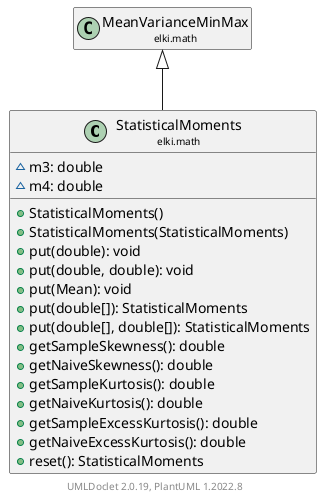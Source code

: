 @startuml
    remove .*\.(Instance|Par|Parameterizer|Factory)$
    set namespaceSeparator none
    hide empty fields
    hide empty methods

    class "<size:14>StatisticalMoments\n<size:10>elki.math" as elki.math.StatisticalMoments [[StatisticalMoments.html]] {
        ~m3: double
        ~m4: double
        +StatisticalMoments()
        +StatisticalMoments(StatisticalMoments)
        +put(double): void
        +put(double, double): void
        +put(Mean): void
        +put(double[]): StatisticalMoments
        +put(double[], double[]): StatisticalMoments
        +getSampleSkewness(): double
        +getNaiveSkewness(): double
        +getSampleKurtosis(): double
        +getNaiveKurtosis(): double
        +getSampleExcessKurtosis(): double
        +getNaiveExcessKurtosis(): double
        +reset(): StatisticalMoments
    }

    class "<size:14>MeanVarianceMinMax\n<size:10>elki.math" as elki.math.MeanVarianceMinMax [[MeanVarianceMinMax.html]]

    elki.math.MeanVarianceMinMax <|-- elki.math.StatisticalMoments

    center footer UMLDoclet 2.0.19, PlantUML 1.2022.8
@enduml
